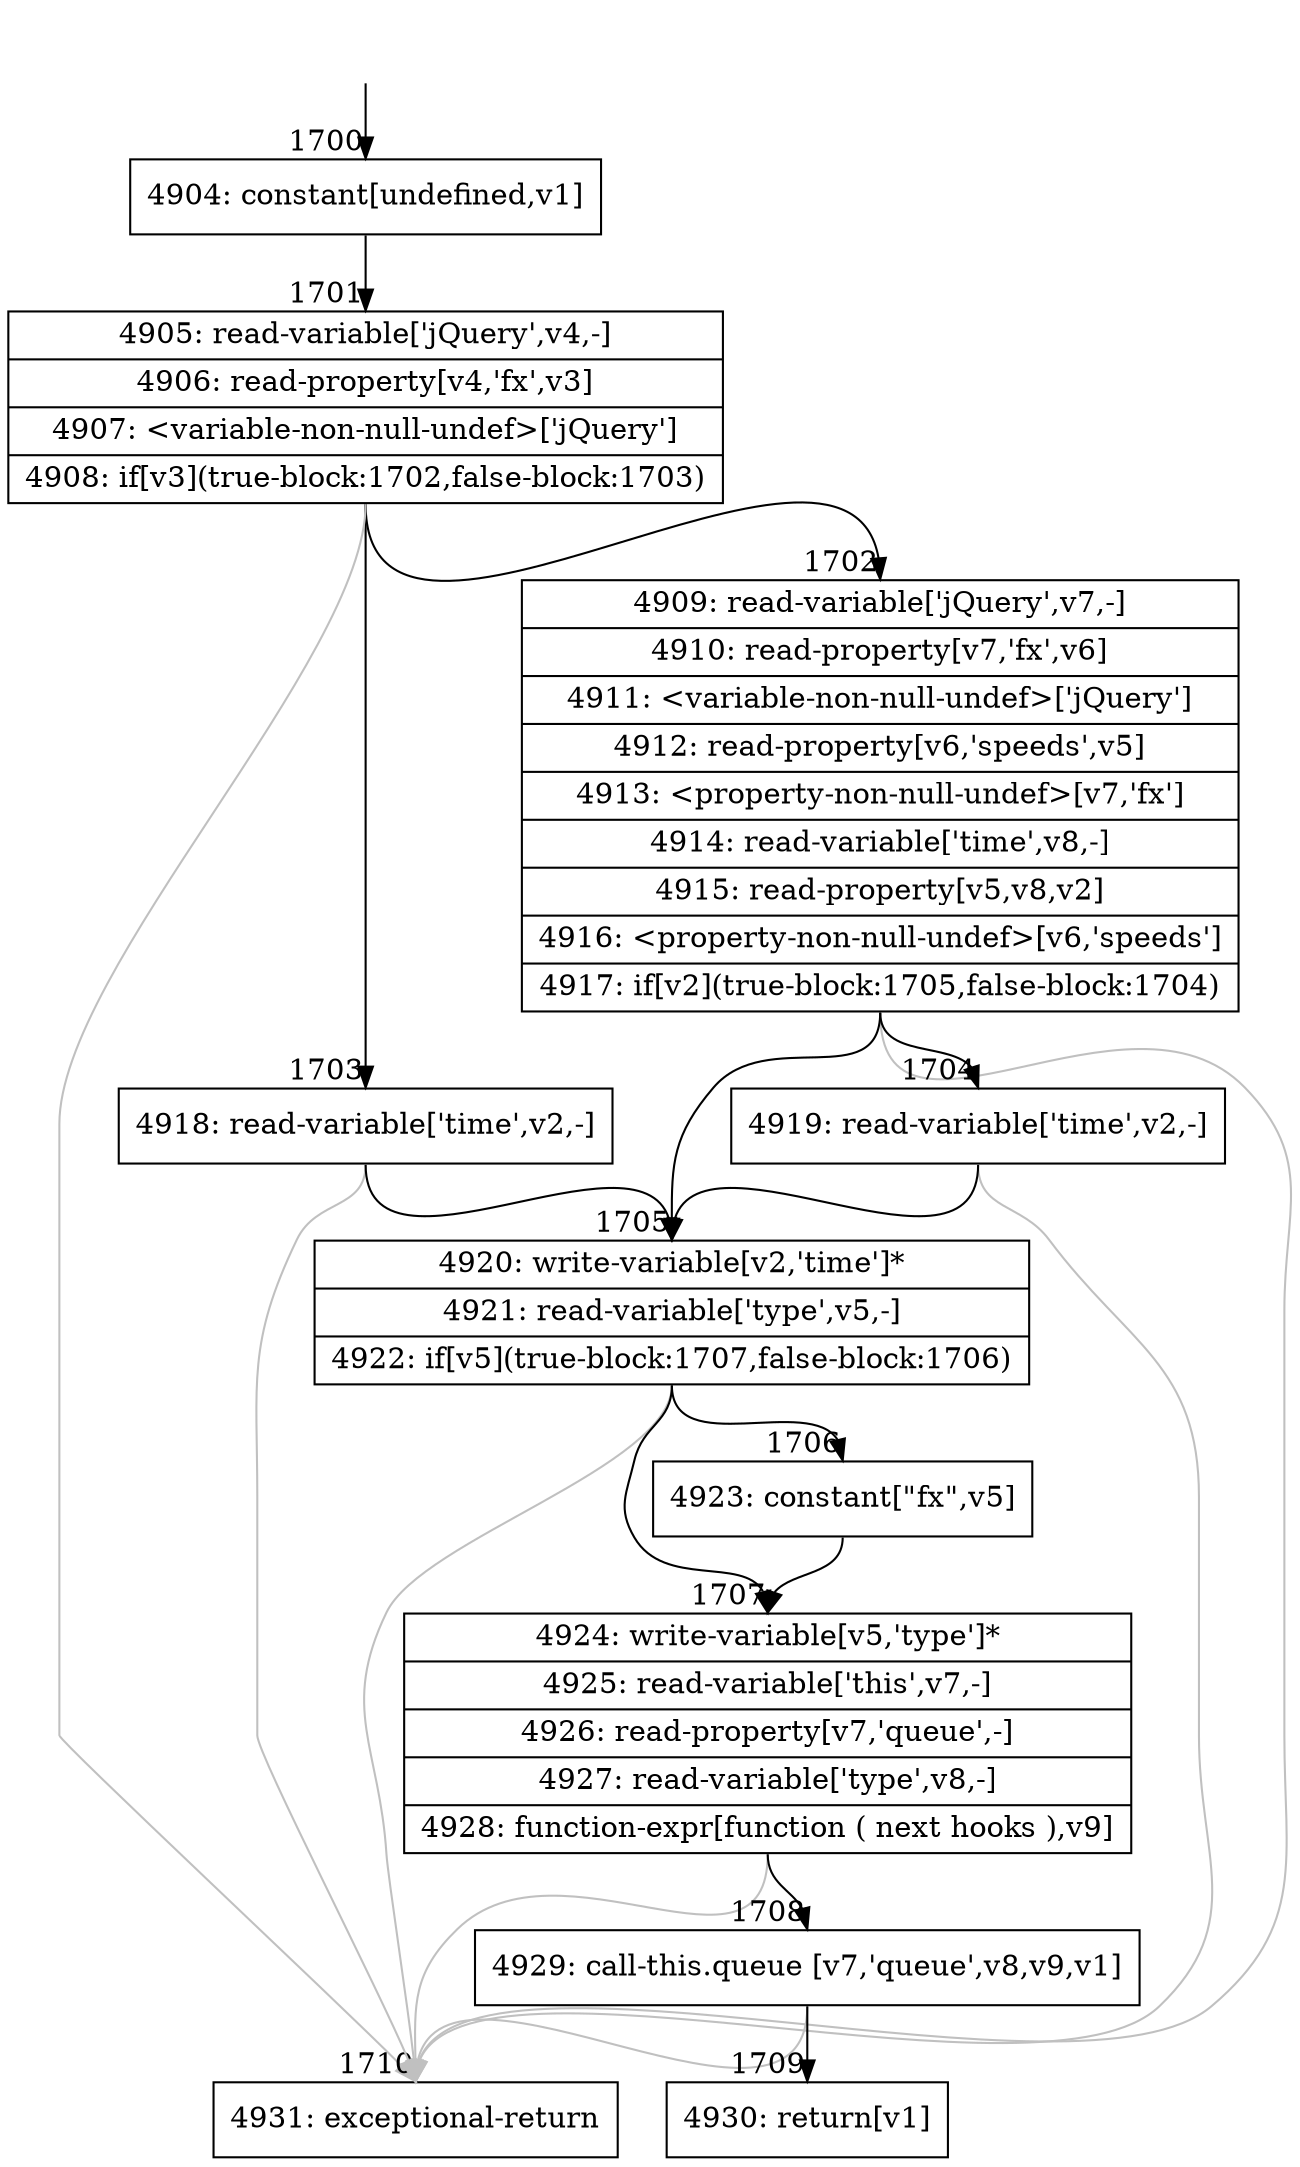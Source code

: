 digraph {
rankdir="TD"
BB_entry117[shape=none,label=""];
BB_entry117 -> BB1700 [tailport=s, headport=n, headlabel="    1700"]
BB1700 [shape=record label="{4904: constant[undefined,v1]}" ] 
BB1700 -> BB1701 [tailport=s, headport=n, headlabel="      1701"]
BB1701 [shape=record label="{4905: read-variable['jQuery',v4,-]|4906: read-property[v4,'fx',v3]|4907: \<variable-non-null-undef\>['jQuery']|4908: if[v3](true-block:1702,false-block:1703)}" ] 
BB1701 -> BB1702 [tailport=s, headport=n, headlabel="      1702"]
BB1701 -> BB1703 [tailport=s, headport=n, headlabel="      1703"]
BB1701 -> BB1710 [tailport=s, headport=n, color=gray, headlabel="      1710"]
BB1702 [shape=record label="{4909: read-variable['jQuery',v7,-]|4910: read-property[v7,'fx',v6]|4911: \<variable-non-null-undef\>['jQuery']|4912: read-property[v6,'speeds',v5]|4913: \<property-non-null-undef\>[v7,'fx']|4914: read-variable['time',v8,-]|4915: read-property[v5,v8,v2]|4916: \<property-non-null-undef\>[v6,'speeds']|4917: if[v2](true-block:1705,false-block:1704)}" ] 
BB1702 -> BB1705 [tailport=s, headport=n, headlabel="      1705"]
BB1702 -> BB1704 [tailport=s, headport=n, headlabel="      1704"]
BB1702 -> BB1710 [tailport=s, headport=n, color=gray]
BB1703 [shape=record label="{4918: read-variable['time',v2,-]}" ] 
BB1703 -> BB1705 [tailport=s, headport=n]
BB1703 -> BB1710 [tailport=s, headport=n, color=gray]
BB1704 [shape=record label="{4919: read-variable['time',v2,-]}" ] 
BB1704 -> BB1705 [tailport=s, headport=n]
BB1704 -> BB1710 [tailport=s, headport=n, color=gray]
BB1705 [shape=record label="{4920: write-variable[v2,'time']*|4921: read-variable['type',v5,-]|4922: if[v5](true-block:1707,false-block:1706)}" ] 
BB1705 -> BB1707 [tailport=s, headport=n, headlabel="      1707"]
BB1705 -> BB1706 [tailport=s, headport=n, headlabel="      1706"]
BB1705 -> BB1710 [tailport=s, headport=n, color=gray]
BB1706 [shape=record label="{4923: constant[\"fx\",v5]}" ] 
BB1706 -> BB1707 [tailport=s, headport=n]
BB1707 [shape=record label="{4924: write-variable[v5,'type']*|4925: read-variable['this',v7,-]|4926: read-property[v7,'queue',-]|4927: read-variable['type',v8,-]|4928: function-expr[function ( next hooks ),v9]}" ] 
BB1707 -> BB1708 [tailport=s, headport=n, headlabel="      1708"]
BB1707 -> BB1710 [tailport=s, headport=n, color=gray]
BB1708 [shape=record label="{4929: call-this.queue [v7,'queue',v8,v9,v1]}" ] 
BB1708 -> BB1709 [tailport=s, headport=n, headlabel="      1709"]
BB1708 -> BB1710 [tailport=s, headport=n, color=gray]
BB1709 [shape=record label="{4930: return[v1]}" ] 
BB1710 [shape=record label="{4931: exceptional-return}" ] 
//#$~ 1997
}
